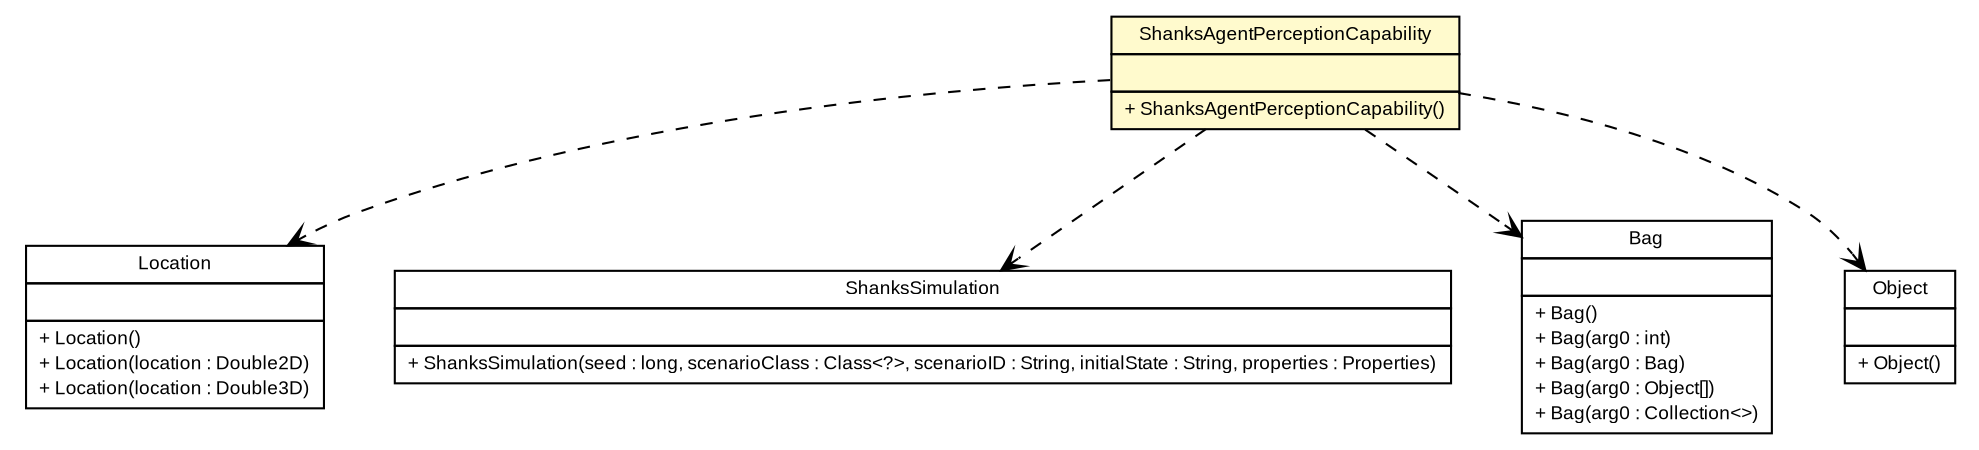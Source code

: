 #!/usr/local/bin/dot
#
# Class diagram 
# Generated by UMLGraph version 5.1 (http://www.umlgraph.org/)
#

digraph G {
	edge [fontname="arial",fontsize=10,labelfontname="arial",labelfontsize=10];
	node [fontname="arial",fontsize=10,shape=plaintext];
	nodesep=0.25;
	ranksep=0.5;
	// es.upm.dit.gsi.shanks.agent.capability.movement.Location
	c3075 [label=<<table title="es.upm.dit.gsi.shanks.agent.capability.movement.Location" border="0" cellborder="1" cellspacing="0" cellpadding="2" port="p" href="../movement/Location.html">
		<tr><td><table border="0" cellspacing="0" cellpadding="1">
<tr><td align="center" balign="center"> Location </td></tr>
		</table></td></tr>
		<tr><td><table border="0" cellspacing="0" cellpadding="1">
<tr><td align="left" balign="left">  </td></tr>
		</table></td></tr>
		<tr><td><table border="0" cellspacing="0" cellpadding="1">
<tr><td align="left" balign="left"> + Location() </td></tr>
<tr><td align="left" balign="left"> + Location(location : Double2D) </td></tr>
<tr><td align="left" balign="left"> + Location(location : Double3D) </td></tr>
		</table></td></tr>
		</table>>, fontname="arial", fontcolor="black", fontsize=9.0];
	// es.upm.dit.gsi.shanks.agent.capability.perception.ShanksAgentPerceptionCapability
	c3076 [label=<<table title="es.upm.dit.gsi.shanks.agent.capability.perception.ShanksAgentPerceptionCapability" border="0" cellborder="1" cellspacing="0" cellpadding="2" port="p" bgcolor="lemonChiffon" href="./ShanksAgentPerceptionCapability.html">
		<tr><td><table border="0" cellspacing="0" cellpadding="1">
<tr><td align="center" balign="center"> ShanksAgentPerceptionCapability </td></tr>
		</table></td></tr>
		<tr><td><table border="0" cellspacing="0" cellpadding="1">
<tr><td align="left" balign="left">  </td></tr>
		</table></td></tr>
		<tr><td><table border="0" cellspacing="0" cellpadding="1">
<tr><td align="left" balign="left"> + ShanksAgentPerceptionCapability() </td></tr>
		</table></td></tr>
		</table>>, fontname="arial", fontcolor="black", fontsize=9.0];
	// es.upm.dit.gsi.shanks.ShanksSimulation
	c3142 [label=<<table title="es.upm.dit.gsi.shanks.ShanksSimulation" border="0" cellborder="1" cellspacing="0" cellpadding="2" port="p" href="../../../ShanksSimulation.html">
		<tr><td><table border="0" cellspacing="0" cellpadding="1">
<tr><td align="center" balign="center"> ShanksSimulation </td></tr>
		</table></td></tr>
		<tr><td><table border="0" cellspacing="0" cellpadding="1">
<tr><td align="left" balign="left">  </td></tr>
		</table></td></tr>
		<tr><td><table border="0" cellspacing="0" cellpadding="1">
<tr><td align="left" balign="left"> + ShanksSimulation(seed : long, scenarioClass : Class&lt;?&gt;, scenarioID : String, initialState : String, properties : Properties) </td></tr>
		</table></td></tr>
		</table>>, fontname="arial", fontcolor="black", fontsize=9.0];
	// es.upm.dit.gsi.shanks.agent.capability.perception.ShanksAgentPerceptionCapability DEPEND es.upm.dit.gsi.shanks.ShanksSimulation
	c3076:p -> c3142:p [taillabel="", label="", headlabel="", fontname="arial", fontcolor="black", fontsize=10.0, color="black", arrowhead=open, style=dashed];
	// es.upm.dit.gsi.shanks.agent.capability.perception.ShanksAgentPerceptionCapability DEPEND sim.util.Bag
	c3076:p -> c3143:p [taillabel="", label="", headlabel="", fontname="arial", fontcolor="black", fontsize=10.0, color="black", arrowhead=open, style=dashed];
	// es.upm.dit.gsi.shanks.agent.capability.perception.ShanksAgentPerceptionCapability DEPEND es.upm.dit.gsi.shanks.agent.capability.movement.Location
	c3076:p -> c3075:p [taillabel="", label="", headlabel="", fontname="arial", fontcolor="black", fontsize=10.0, color="black", arrowhead=open, style=dashed];
	// es.upm.dit.gsi.shanks.agent.capability.perception.ShanksAgentPerceptionCapability DEPEND java.lang.Object
	c3076:p -> c3144:p [taillabel="", label="", headlabel="", fontname="arial", fontcolor="black", fontsize=10.0, color="black", arrowhead=open, style=dashed];
	// java.lang.Object
	c3144 [label=<<table title="java.lang.Object" border="0" cellborder="1" cellspacing="0" cellpadding="2" port="p" href="http://java.sun.com/j2se/1.4.2/docs/api/java/lang/Object.html">
		<tr><td><table border="0" cellspacing="0" cellpadding="1">
<tr><td align="center" balign="center"> Object </td></tr>
		</table></td></tr>
		<tr><td><table border="0" cellspacing="0" cellpadding="1">
<tr><td align="left" balign="left">  </td></tr>
		</table></td></tr>
		<tr><td><table border="0" cellspacing="0" cellpadding="1">
<tr><td align="left" balign="left"> + Object() </td></tr>
		</table></td></tr>
		</table>>, fontname="arial", fontcolor="black", fontsize=9.0];
	// sim.util.Bag
	c3143 [label=<<table title="sim.util.Bag" border="0" cellborder="1" cellspacing="0" cellpadding="2" port="p" href="http://java.sun.com/j2se/1.4.2/docs/api/sim/util/Bag.html">
		<tr><td><table border="0" cellspacing="0" cellpadding="1">
<tr><td align="center" balign="center"> Bag </td></tr>
		</table></td></tr>
		<tr><td><table border="0" cellspacing="0" cellpadding="1">
<tr><td align="left" balign="left">  </td></tr>
		</table></td></tr>
		<tr><td><table border="0" cellspacing="0" cellpadding="1">
<tr><td align="left" balign="left"> + Bag() </td></tr>
<tr><td align="left" balign="left"> + Bag(arg0 : int) </td></tr>
<tr><td align="left" balign="left"> + Bag(arg0 : Bag) </td></tr>
<tr><td align="left" balign="left"> + Bag(arg0 : Object[]) </td></tr>
<tr><td align="left" balign="left"> + Bag(arg0 : Collection&lt;&gt;) </td></tr>
		</table></td></tr>
		</table>>, fontname="arial", fontcolor="black", fontsize=9.0];
}

